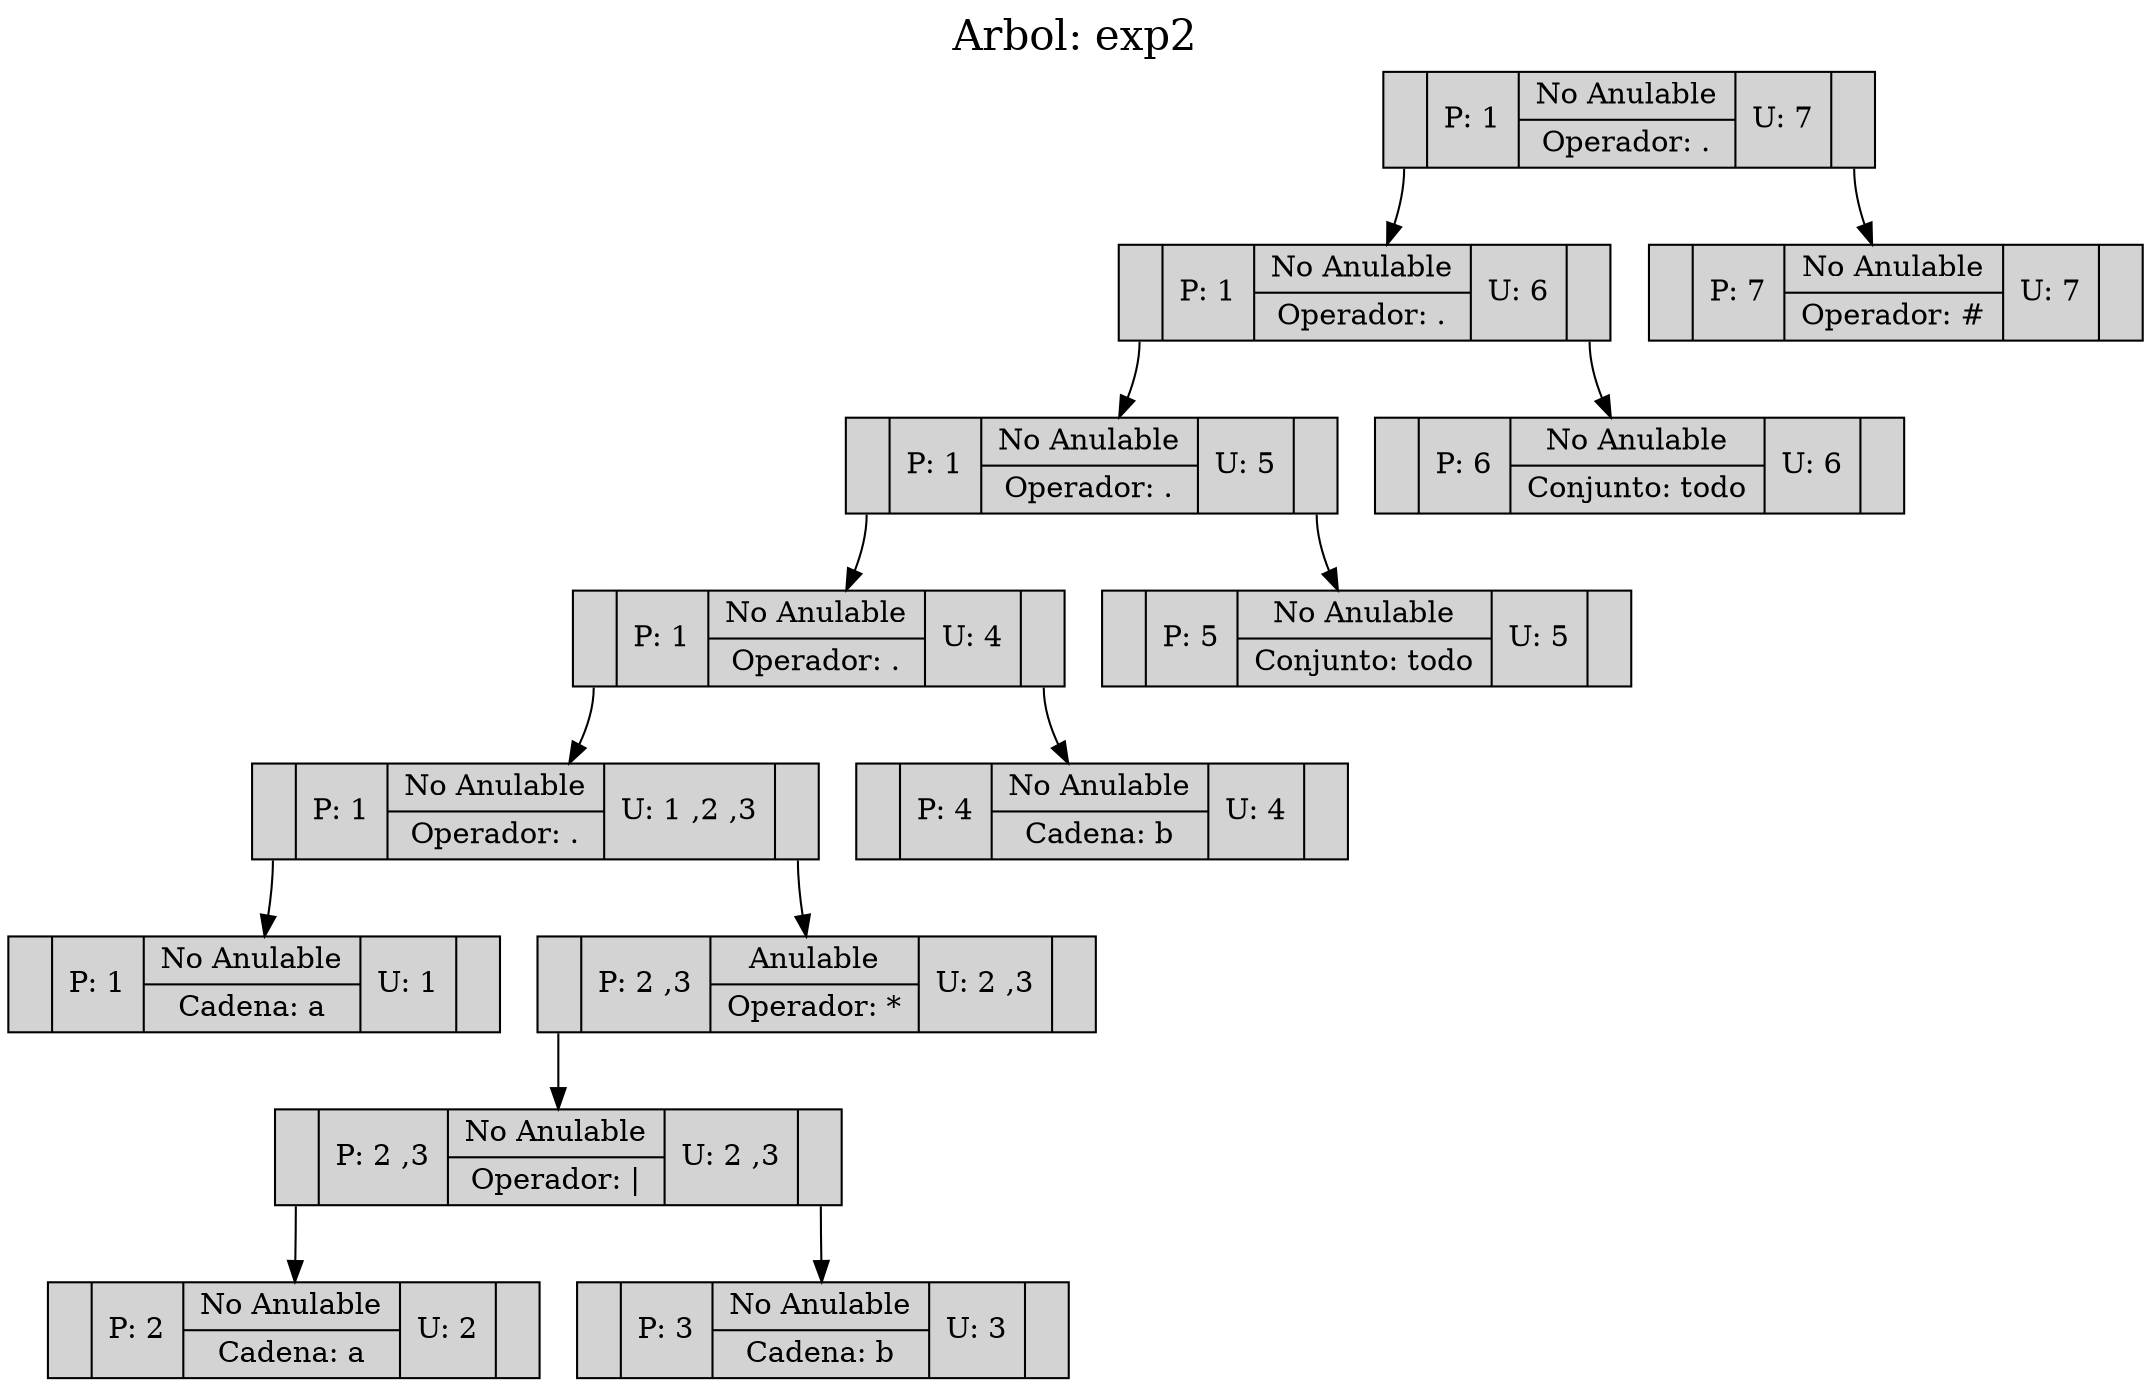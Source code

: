 digraph ARBOL { 
graph [label="Arbol: exp2", labelloc=t, fontsize=20]; rankdir=TB
node[shape=record,style=filled] 
"0"[label ="<C0>|P: 1|{<C1>No Anulable|Operador: \.}|U: 7|<C2>"]; 
"2"[label ="<C0>|P: 1|{<C1>No Anulable|Operador: \.}|U: 6|<C2>"]; 
"4"[label ="<C0>|P: 1|{<C1>No Anulable|Operador: \.}|U: 5|<C2>"]; 
"5"[label ="<C0>|P: 1|{<C1>No Anulable|Operador: \.}|U: 4|<C2>"]; 
"6"[label ="<C0>|P: 1|{<C1>No Anulable|Operador: \.}|U: 1 ,2 ,3|<C2>"]; 
"7"[label ="<C0>|P: 1|{<C1>No Anulable|Cadena: a}|U: 1|<C2>"]; 
"6":C0->"7"; 
"8"[label ="<C0>|P: 2 ,3|{<C1>Anulable|Operador: \*}|U: 2 ,3|<C2>"]; 
"9"[label ="<C0>|P: 2 ,3|{<C1>No Anulable|Operador: \|}|U: 2 ,3|<C2>"]; 
"10"[label ="<C0>|P: 2|{<C1>No Anulable|Cadena: a}|U: 2|<C2>"]; 
"9":C0->"10"; 
"11"[label ="<C0>|P: 3|{<C1>No Anulable|Cadena: b}|U: 3|<C2>"]; 
"9":C2->"11"; 
"8":C0->"9"; 
"6":C2->"8"; 
"5":C0->"6"; 
"12"[label ="<C0>|P: 4|{<C1>No Anulable|Cadena: b}|U: 4|<C2>"]; 
"5":C2->"12"; 
"4":C0->"5"; 
"13"[label ="<C0>|P: 5|{<C1>No Anulable|Conjunto: todo}|U: 5|<C2>"]; 
"4":C2->"13"; 
"2":C0->"4"; 
"14"[label ="<C0>|P: 6|{<C1>No Anulable|Conjunto: todo}|U: 6|<C2>"]; 
"2":C2->"14"; 
"0":C0->"2"; 
"1"[label ="<C0>|P: 7|{<C1>No Anulable|Operador: \#}|U: 7|<C2>"]; 
"0":C2->"1"; 

}